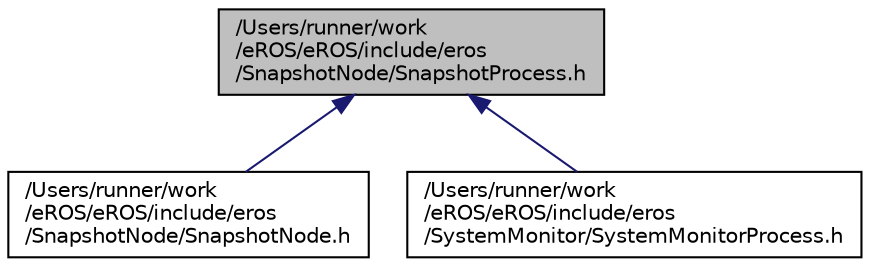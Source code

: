 digraph "/Users/runner/work/eROS/eROS/include/eros/SnapshotNode/SnapshotProcess.h"
{
 // LATEX_PDF_SIZE
  edge [fontname="Helvetica",fontsize="10",labelfontname="Helvetica",labelfontsize="10"];
  node [fontname="Helvetica",fontsize="10",shape=record];
  Node1 [label="/Users/runner/work\l/eROS/eROS/include/eros\l/SnapshotNode/SnapshotProcess.h",height=0.2,width=0.4,color="black", fillcolor="grey75", style="filled", fontcolor="black",tooltip=" "];
  Node1 -> Node2 [dir="back",color="midnightblue",fontsize="10",style="solid",fontname="Helvetica"];
  Node2 [label="/Users/runner/work\l/eROS/eROS/include/eros\l/SnapshotNode/SnapshotNode.h",height=0.2,width=0.4,color="black", fillcolor="white", style="filled",URL="$SnapshotNode_8h.html",tooltip=" "];
  Node1 -> Node3 [dir="back",color="midnightblue",fontsize="10",style="solid",fontname="Helvetica"];
  Node3 [label="/Users/runner/work\l/eROS/eROS/include/eros\l/SystemMonitor/SystemMonitorProcess.h",height=0.2,width=0.4,color="black", fillcolor="white", style="filled",URL="$SystemMonitorProcess_8h.html",tooltip=" "];
}
